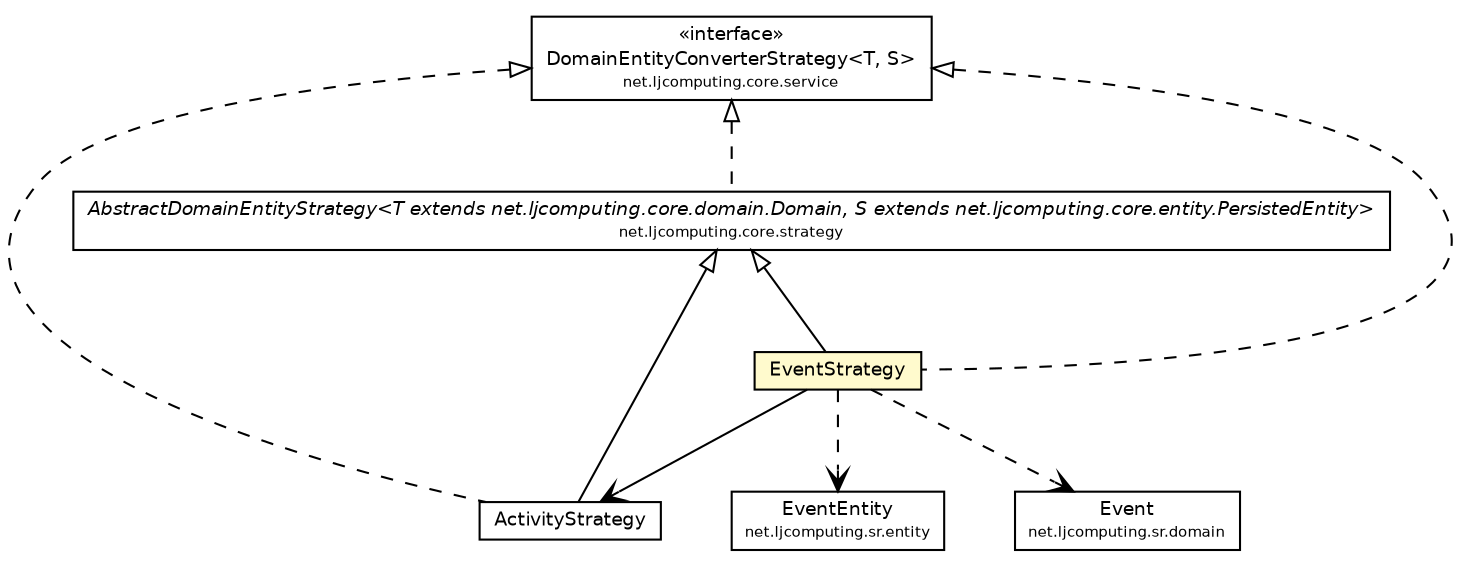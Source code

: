 #!/usr/local/bin/dot
#
# Class diagram 
# Generated by UMLGraph version R5_6-24-gf6e263 (http://www.umlgraph.org/)
#

digraph G {
	edge [fontname="Helvetica",fontsize=10,labelfontname="Helvetica",labelfontsize=10];
	node [fontname="Helvetica",fontsize=10,shape=plaintext];
	nodesep=0.25;
	ranksep=0.5;
	// net.ljcomputing.core.strategy.AbstractDomainEntityStrategy<T extends net.ljcomputing.core.domain.Domain, S extends net.ljcomputing.core.entity.PersistedEntity>
	c1996 [label=<<table title="net.ljcomputing.core.strategy.AbstractDomainEntityStrategy" border="0" cellborder="1" cellspacing="0" cellpadding="2" port="p" href="../../../core/strategy/AbstractDomainEntityStrategy.html">
		<tr><td><table border="0" cellspacing="0" cellpadding="1">
<tr><td align="center" balign="center"><font face="Helvetica-Oblique"> AbstractDomainEntityStrategy&lt;T extends net.ljcomputing.core.domain.Domain, S extends net.ljcomputing.core.entity.PersistedEntity&gt; </font></td></tr>
<tr><td align="center" balign="center"><font point-size="7.0"> net.ljcomputing.core.strategy </font></td></tr>
		</table></td></tr>
		</table>>, URL="../../../core/strategy/AbstractDomainEntityStrategy.html", fontname="Helvetica", fontcolor="black", fontsize=9.0];
	// net.ljcomputing.core.service.DomainEntityConverterStrategy<T, S>
	c2011 [label=<<table title="net.ljcomputing.core.service.DomainEntityConverterStrategy" border="0" cellborder="1" cellspacing="0" cellpadding="2" port="p" href="../../../core/service/DomainEntityConverterStrategy.html">
		<tr><td><table border="0" cellspacing="0" cellpadding="1">
<tr><td align="center" balign="center"> &#171;interface&#187; </td></tr>
<tr><td align="center" balign="center"> DomainEntityConverterStrategy&lt;T, S&gt; </td></tr>
<tr><td align="center" balign="center"><font point-size="7.0"> net.ljcomputing.core.service </font></td></tr>
		</table></td></tr>
		</table>>, URL="../../../core/service/DomainEntityConverterStrategy.html", fontname="Helvetica", fontcolor="black", fontsize=9.0];
	// net.ljcomputing.sr.strategy.impl.ActivityStrategy
	c2016 [label=<<table title="net.ljcomputing.sr.strategy.impl.ActivityStrategy" border="0" cellborder="1" cellspacing="0" cellpadding="2" port="p" href="./ActivityStrategy.html">
		<tr><td><table border="0" cellspacing="0" cellpadding="1">
<tr><td align="center" balign="center"> ActivityStrategy </td></tr>
		</table></td></tr>
		</table>>, URL="./ActivityStrategy.html", fontname="Helvetica", fontcolor="black", fontsize=9.0];
	// net.ljcomputing.sr.strategy.impl.EventStrategy
	c2017 [label=<<table title="net.ljcomputing.sr.strategy.impl.EventStrategy" border="0" cellborder="1" cellspacing="0" cellpadding="2" port="p" bgcolor="lemonChiffon" href="./EventStrategy.html">
		<tr><td><table border="0" cellspacing="0" cellpadding="1">
<tr><td align="center" balign="center"> EventStrategy </td></tr>
		</table></td></tr>
		</table>>, URL="./EventStrategy.html", fontname="Helvetica", fontcolor="black", fontsize=9.0];
	// net.ljcomputing.sr.entity.EventEntity
	c2019 [label=<<table title="net.ljcomputing.sr.entity.EventEntity" border="0" cellborder="1" cellspacing="0" cellpadding="2" port="p" href="../../entity/EventEntity.html">
		<tr><td><table border="0" cellspacing="0" cellpadding="1">
<tr><td align="center" balign="center"> EventEntity </td></tr>
<tr><td align="center" balign="center"><font point-size="7.0"> net.ljcomputing.sr.entity </font></td></tr>
		</table></td></tr>
		</table>>, URL="../../entity/EventEntity.html", fontname="Helvetica", fontcolor="black", fontsize=9.0];
	// net.ljcomputing.sr.domain.Event
	c2023 [label=<<table title="net.ljcomputing.sr.domain.Event" border="0" cellborder="1" cellspacing="0" cellpadding="2" port="p" href="../../domain/Event.html">
		<tr><td><table border="0" cellspacing="0" cellpadding="1">
<tr><td align="center" balign="center"> Event </td></tr>
<tr><td align="center" balign="center"><font point-size="7.0"> net.ljcomputing.sr.domain </font></td></tr>
		</table></td></tr>
		</table>>, URL="../../domain/Event.html", fontname="Helvetica", fontcolor="black", fontsize=9.0];
	//net.ljcomputing.core.strategy.AbstractDomainEntityStrategy<T extends net.ljcomputing.core.domain.Domain, S extends net.ljcomputing.core.entity.PersistedEntity> implements net.ljcomputing.core.service.DomainEntityConverterStrategy<T, S>
	c2011:p -> c1996:p [dir=back,arrowtail=empty,style=dashed];
	//net.ljcomputing.sr.strategy.impl.ActivityStrategy extends net.ljcomputing.core.strategy.AbstractDomainEntityStrategy<net.ljcomputing.sr.domain.Activity, net.ljcomputing.sr.entity.ActivityEntity>
	c1996:p -> c2016:p [dir=back,arrowtail=empty];
	//net.ljcomputing.sr.strategy.impl.ActivityStrategy implements net.ljcomputing.core.service.DomainEntityConverterStrategy<T, S>
	c2011:p -> c2016:p [dir=back,arrowtail=empty,style=dashed];
	//net.ljcomputing.sr.strategy.impl.EventStrategy extends net.ljcomputing.core.strategy.AbstractDomainEntityStrategy<net.ljcomputing.sr.domain.Event, net.ljcomputing.sr.entity.EventEntity>
	c1996:p -> c2017:p [dir=back,arrowtail=empty];
	//net.ljcomputing.sr.strategy.impl.EventStrategy implements net.ljcomputing.core.service.DomainEntityConverterStrategy<T, S>
	c2011:p -> c2017:p [dir=back,arrowtail=empty,style=dashed];
	// net.ljcomputing.sr.strategy.impl.EventStrategy NAVASSOC net.ljcomputing.sr.strategy.impl.ActivityStrategy
	c2017:p -> c2016:p [taillabel="", label="", headlabel="", fontname="Helvetica", fontcolor="black", fontsize=10.0, color="black", arrowhead=open];
	// net.ljcomputing.sr.strategy.impl.EventStrategy DEPEND net.ljcomputing.sr.domain.Event
	c2017:p -> c2023:p [taillabel="", label="", headlabel="", fontname="Helvetica", fontcolor="black", fontsize=10.0, color="black", arrowhead=open, style=dashed];
	// net.ljcomputing.sr.strategy.impl.EventStrategy DEPEND net.ljcomputing.sr.entity.EventEntity
	c2017:p -> c2019:p [taillabel="", label="", headlabel="", fontname="Helvetica", fontcolor="black", fontsize=10.0, color="black", arrowhead=open, style=dashed];
}

